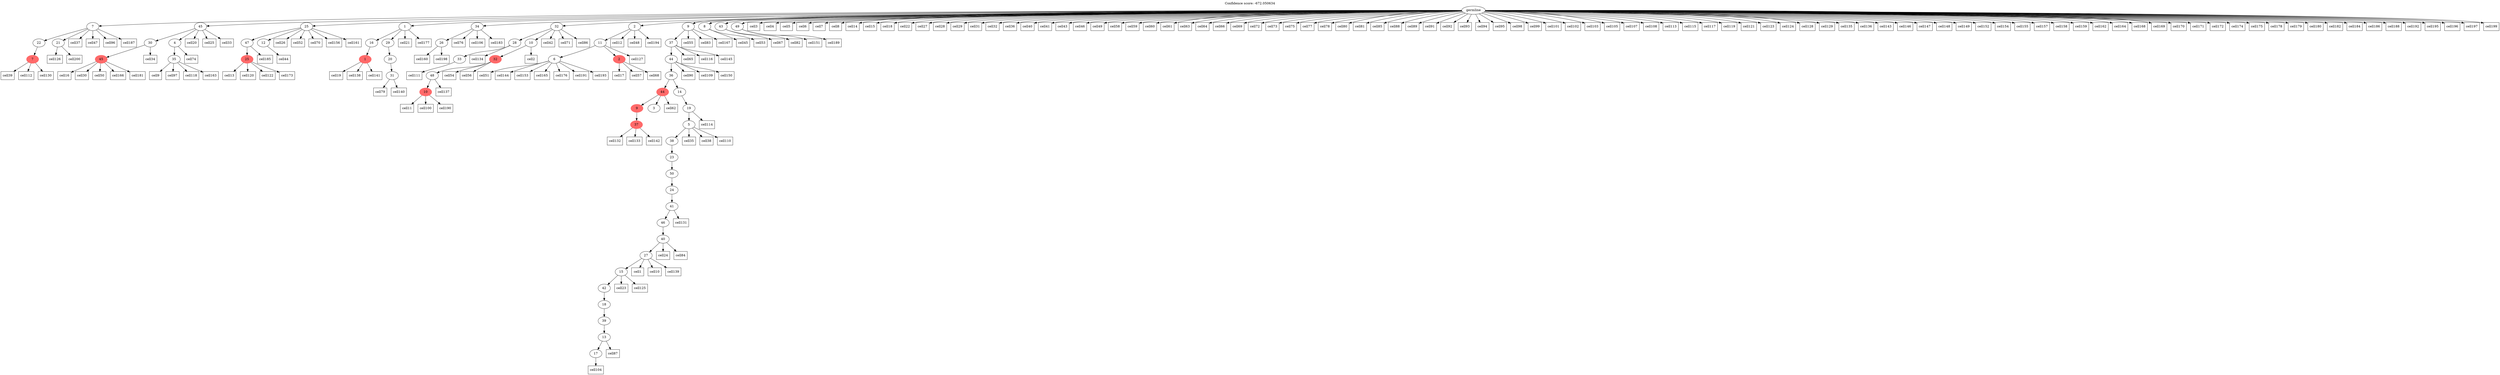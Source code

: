digraph g {
	"56" -> "57";
	"57" [color=indianred1, style=filled, label="7"];
	"55" -> "56";
	"56" [label="22"];
	"55" -> "58";
	"58" [label="21"];
	"52" -> "53";
	"53" [color=indianred1, style=filled, label="45"];
	"50" -> "51";
	"51" [label="35"];
	"49" -> "50";
	"50" [label="4"];
	"49" -> "52";
	"52" [label="30"];
	"47" -> "48";
	"48" [color=indianred1, style=filled, label="25"];
	"45" -> "46";
	"46" [label="12"];
	"45" -> "47";
	"47" [label="47"];
	"43" -> "44";
	"44" [color=indianred1, style=filled, label="1"];
	"41" -> "42";
	"42" [label="31"];
	"40" -> "41";
	"41" [label="20"];
	"39" -> "40";
	"40" [label="29"];
	"39" -> "43";
	"43" [label="16"];
	"37" -> "38";
	"38" [label="26"];
	"35" -> "36";
	"36" [label="33"];
	"33" -> "34";
	"34" [color=indianred1, style=filled, label="10"];
	"32" -> "33";
	"33" [label="48"];
	"31" -> "32";
	"32" [color=indianred1, style=filled, label="32"];
	"30" -> "31";
	"31" [label="10"];
	"30" -> "35";
	"35" [label="28"];
	"27" -> "28";
	"28" [label="6"];
	"27" -> "29";
	"29" [color=indianred1, style=filled, label="2"];
	"26" -> "27";
	"27" [label="11"];
	"23" -> "24";
	"24" [color=indianred1, style=filled, label="37"];
	"22" -> "23";
	"23" [color=indianred1, style=filled, label="9"];
	"22" -> "25";
	"25" [label="3"];
	"20" -> "21";
	"21" [label="17"];
	"19" -> "20";
	"20" [label="13"];
	"18" -> "19";
	"19" [label="39"];
	"17" -> "18";
	"18" [label="18"];
	"16" -> "17";
	"17" [label="42"];
	"15" -> "16";
	"16" [label="15"];
	"14" -> "15";
	"15" [label="27"];
	"13" -> "14";
	"14" [label="40"];
	"12" -> "13";
	"13" [label="46"];
	"11" -> "12";
	"12" [label="41"];
	"10" -> "11";
	"11" [label="24"];
	"9" -> "10";
	"10" [label="50"];
	"8" -> "9";
	"9" [label="23"];
	"7" -> "8";
	"8" [label="38"];
	"6" -> "7";
	"7" [label="5"];
	"5" -> "6";
	"6" [label="19"];
	"4" -> "5";
	"5" [label="14"];
	"4" -> "22";
	"22" [color=indianred1, style=filled, label="44"];
	"3" -> "4";
	"4" [label="36"];
	"2" -> "3";
	"3" [label="44"];
	"1" -> "2";
	"2" [label="37"];
	"0" -> "1";
	"1" [label="9"];
	"0" -> "26";
	"26" [label="2"];
	"0" -> "30";
	"30" [label="32"];
	"0" -> "37";
	"37" [label="34"];
	"0" -> "39";
	"39" [label="1"];
	"0" -> "45";
	"45" [label="25"];
	"0" -> "49";
	"49" [label="45"];
	"0" -> "54";
	"54" [label="8"];
	"0" -> "55";
	"55" [label="7"];
	"0" -> "59";
	"59" [label="43"];
	"0" -> "60";
	"60" [label="49"];
	"0" [label="germline"];
	"15" -> "cell1";
	"cell1" [shape=box];
	"31" -> "cell2";
	"cell2" [shape=box];
	"0" -> "cell3";
	"cell3" [shape=box];
	"0" -> "cell4";
	"cell4" [shape=box];
	"0" -> "cell5";
	"cell5" [shape=box];
	"0" -> "cell6";
	"cell6" [shape=box];
	"0" -> "cell7";
	"cell7" [shape=box];
	"0" -> "cell8";
	"cell8" [shape=box];
	"51" -> "cell9";
	"cell9" [shape=box];
	"15" -> "cell10";
	"cell10" [shape=box];
	"34" -> "cell11";
	"cell11" [shape=box];
	"26" -> "cell12";
	"cell12" [shape=box];
	"48" -> "cell13";
	"cell13" [shape=box];
	"0" -> "cell14";
	"cell14" [shape=box];
	"0" -> "cell15";
	"cell15" [shape=box];
	"53" -> "cell16";
	"cell16" [shape=box];
	"29" -> "cell17";
	"cell17" [shape=box];
	"0" -> "cell18";
	"cell18" [shape=box];
	"44" -> "cell19";
	"cell19" [shape=box];
	"49" -> "cell20";
	"cell20" [shape=box];
	"39" -> "cell21";
	"cell21" [shape=box];
	"0" -> "cell22";
	"cell22" [shape=box];
	"16" -> "cell23";
	"cell23" [shape=box];
	"14" -> "cell24";
	"cell24" [shape=box];
	"49" -> "cell25";
	"cell25" [shape=box];
	"45" -> "cell26";
	"cell26" [shape=box];
	"0" -> "cell27";
	"cell27" [shape=box];
	"0" -> "cell28";
	"cell28" [shape=box];
	"0" -> "cell29";
	"cell29" [shape=box];
	"53" -> "cell30";
	"cell30" [shape=box];
	"0" -> "cell31";
	"cell31" [shape=box];
	"0" -> "cell32";
	"cell32" [shape=box];
	"49" -> "cell33";
	"cell33" [shape=box];
	"52" -> "cell34";
	"cell34" [shape=box];
	"7" -> "cell35";
	"cell35" [shape=box];
	"0" -> "cell36";
	"cell36" [shape=box];
	"55" -> "cell37";
	"cell37" [shape=box];
	"7" -> "cell38";
	"cell38" [shape=box];
	"57" -> "cell39";
	"cell39" [shape=box];
	"0" -> "cell40";
	"cell40" [shape=box];
	"0" -> "cell41";
	"cell41" [shape=box];
	"30" -> "cell42";
	"cell42" [shape=box];
	"0" -> "cell43";
	"cell43" [shape=box];
	"46" -> "cell44";
	"cell44" [shape=box];
	"54" -> "cell45";
	"cell45" [shape=box];
	"0" -> "cell46";
	"cell46" [shape=box];
	"55" -> "cell47";
	"cell47" [shape=box];
	"26" -> "cell48";
	"cell48" [shape=box];
	"0" -> "cell49";
	"cell49" [shape=box];
	"53" -> "cell50";
	"cell50" [shape=box];
	"28" -> "cell51";
	"cell51" [shape=box];
	"45" -> "cell52";
	"cell52" [shape=box];
	"54" -> "cell53";
	"cell53" [shape=box];
	"32" -> "cell54";
	"cell54" [shape=box];
	"1" -> "cell55";
	"cell55" [shape=box];
	"32" -> "cell56";
	"cell56" [shape=box];
	"29" -> "cell57";
	"cell57" [shape=box];
	"0" -> "cell58";
	"cell58" [shape=box];
	"0" -> "cell59";
	"cell59" [shape=box];
	"0" -> "cell60";
	"cell60" [shape=box];
	"0" -> "cell61";
	"cell61" [shape=box];
	"22" -> "cell62";
	"cell62" [shape=box];
	"0" -> "cell63";
	"cell63" [shape=box];
	"0" -> "cell64";
	"cell64" [shape=box];
	"2" -> "cell65";
	"cell65" [shape=box];
	"0" -> "cell66";
	"cell66" [shape=box];
	"59" -> "cell67";
	"cell67" [shape=box];
	"29" -> "cell68";
	"cell68" [shape=box];
	"0" -> "cell69";
	"cell69" [shape=box];
	"45" -> "cell70";
	"cell70" [shape=box];
	"30" -> "cell71";
	"cell71" [shape=box];
	"0" -> "cell72";
	"cell72" [shape=box];
	"0" -> "cell73";
	"cell73" [shape=box];
	"50" -> "cell74";
	"cell74" [shape=box];
	"0" -> "cell75";
	"cell75" [shape=box];
	"37" -> "cell76";
	"cell76" [shape=box];
	"0" -> "cell77";
	"cell77" [shape=box];
	"0" -> "cell78";
	"cell78" [shape=box];
	"42" -> "cell79";
	"cell79" [shape=box];
	"0" -> "cell80";
	"cell80" [shape=box];
	"0" -> "cell81";
	"cell81" [shape=box];
	"59" -> "cell82";
	"cell82" [shape=box];
	"1" -> "cell83";
	"cell83" [shape=box];
	"14" -> "cell84";
	"cell84" [shape=box];
	"0" -> "cell85";
	"cell85" [shape=box];
	"30" -> "cell86";
	"cell86" [shape=box];
	"20" -> "cell87";
	"cell87" [shape=box];
	"0" -> "cell88";
	"cell88" [shape=box];
	"0" -> "cell89";
	"cell89" [shape=box];
	"3" -> "cell90";
	"cell90" [shape=box];
	"0" -> "cell91";
	"cell91" [shape=box];
	"0" -> "cell92";
	"cell92" [shape=box];
	"0" -> "cell93";
	"cell93" [shape=box];
	"0" -> "cell94";
	"cell94" [shape=box];
	"0" -> "cell95";
	"cell95" [shape=box];
	"55" -> "cell96";
	"cell96" [shape=box];
	"51" -> "cell97";
	"cell97" [shape=box];
	"0" -> "cell98";
	"cell98" [shape=box];
	"0" -> "cell99";
	"cell99" [shape=box];
	"34" -> "cell100";
	"cell100" [shape=box];
	"0" -> "cell101";
	"cell101" [shape=box];
	"0" -> "cell102";
	"cell102" [shape=box];
	"0" -> "cell103";
	"cell103" [shape=box];
	"21" -> "cell104";
	"cell104" [shape=box];
	"0" -> "cell105";
	"cell105" [shape=box];
	"37" -> "cell106";
	"cell106" [shape=box];
	"0" -> "cell107";
	"cell107" [shape=box];
	"0" -> "cell108";
	"cell108" [shape=box];
	"3" -> "cell109";
	"cell109" [shape=box];
	"7" -> "cell110";
	"cell110" [shape=box];
	"36" -> "cell111";
	"cell111" [shape=box];
	"57" -> "cell112";
	"cell112" [shape=box];
	"0" -> "cell113";
	"cell113" [shape=box];
	"6" -> "cell114";
	"cell114" [shape=box];
	"0" -> "cell115";
	"cell115" [shape=box];
	"2" -> "cell116";
	"cell116" [shape=box];
	"0" -> "cell117";
	"cell117" [shape=box];
	"51" -> "cell118";
	"cell118" [shape=box];
	"0" -> "cell119";
	"cell119" [shape=box];
	"48" -> "cell120";
	"cell120" [shape=box];
	"0" -> "cell121";
	"cell121" [shape=box];
	"48" -> "cell122";
	"cell122" [shape=box];
	"0" -> "cell123";
	"cell123" [shape=box];
	"0" -> "cell124";
	"cell124" [shape=box];
	"16" -> "cell125";
	"cell125" [shape=box];
	"58" -> "cell126";
	"cell126" [shape=box];
	"27" -> "cell127";
	"cell127" [shape=box];
	"0" -> "cell128";
	"cell128" [shape=box];
	"0" -> "cell129";
	"cell129" [shape=box];
	"57" -> "cell130";
	"cell130" [shape=box];
	"12" -> "cell131";
	"cell131" [shape=box];
	"24" -> "cell132";
	"cell132" [shape=box];
	"24" -> "cell133";
	"cell133" [shape=box];
	"35" -> "cell134";
	"cell134" [shape=box];
	"0" -> "cell135";
	"cell135" [shape=box];
	"0" -> "cell136";
	"cell136" [shape=box];
	"33" -> "cell137";
	"cell137" [shape=box];
	"44" -> "cell138";
	"cell138" [shape=box];
	"15" -> "cell139";
	"cell139" [shape=box];
	"42" -> "cell140";
	"cell140" [shape=box];
	"44" -> "cell141";
	"cell141" [shape=box];
	"24" -> "cell142";
	"cell142" [shape=box];
	"0" -> "cell143";
	"cell143" [shape=box];
	"28" -> "cell144";
	"cell144" [shape=box];
	"2" -> "cell145";
	"cell145" [shape=box];
	"0" -> "cell146";
	"cell146" [shape=box];
	"0" -> "cell147";
	"cell147" [shape=box];
	"0" -> "cell148";
	"cell148" [shape=box];
	"0" -> "cell149";
	"cell149" [shape=box];
	"3" -> "cell150";
	"cell150" [shape=box];
	"60" -> "cell151";
	"cell151" [shape=box];
	"0" -> "cell152";
	"cell152" [shape=box];
	"28" -> "cell153";
	"cell153" [shape=box];
	"0" -> "cell154";
	"cell154" [shape=box];
	"0" -> "cell155";
	"cell155" [shape=box];
	"45" -> "cell156";
	"cell156" [shape=box];
	"0" -> "cell157";
	"cell157" [shape=box];
	"0" -> "cell158";
	"cell158" [shape=box];
	"0" -> "cell159";
	"cell159" [shape=box];
	"38" -> "cell160";
	"cell160" [shape=box];
	"45" -> "cell161";
	"cell161" [shape=box];
	"0" -> "cell162";
	"cell162" [shape=box];
	"51" -> "cell163";
	"cell163" [shape=box];
	"0" -> "cell164";
	"cell164" [shape=box];
	"28" -> "cell165";
	"cell165" [shape=box];
	"53" -> "cell166";
	"cell166" [shape=box];
	"1" -> "cell167";
	"cell167" [shape=box];
	"0" -> "cell168";
	"cell168" [shape=box];
	"0" -> "cell169";
	"cell169" [shape=box];
	"0" -> "cell170";
	"cell170" [shape=box];
	"0" -> "cell171";
	"cell171" [shape=box];
	"0" -> "cell172";
	"cell172" [shape=box];
	"48" -> "cell173";
	"cell173" [shape=box];
	"0" -> "cell174";
	"cell174" [shape=box];
	"0" -> "cell175";
	"cell175" [shape=box];
	"28" -> "cell176";
	"cell176" [shape=box];
	"39" -> "cell177";
	"cell177" [shape=box];
	"0" -> "cell178";
	"cell178" [shape=box];
	"0" -> "cell179";
	"cell179" [shape=box];
	"0" -> "cell180";
	"cell180" [shape=box];
	"53" -> "cell181";
	"cell181" [shape=box];
	"0" -> "cell182";
	"cell182" [shape=box];
	"37" -> "cell183";
	"cell183" [shape=box];
	"0" -> "cell184";
	"cell184" [shape=box];
	"47" -> "cell185";
	"cell185" [shape=box];
	"0" -> "cell186";
	"cell186" [shape=box];
	"55" -> "cell187";
	"cell187" [shape=box];
	"0" -> "cell188";
	"cell188" [shape=box];
	"60" -> "cell189";
	"cell189" [shape=box];
	"34" -> "cell190";
	"cell190" [shape=box];
	"28" -> "cell191";
	"cell191" [shape=box];
	"0" -> "cell192";
	"cell192" [shape=box];
	"28" -> "cell193";
	"cell193" [shape=box];
	"26" -> "cell194";
	"cell194" [shape=box];
	"0" -> "cell195";
	"cell195" [shape=box];
	"0" -> "cell196";
	"cell196" [shape=box];
	"0" -> "cell197";
	"cell197" [shape=box];
	"38" -> "cell198";
	"cell198" [shape=box];
	"0" -> "cell199";
	"cell199" [shape=box];
	"58" -> "cell200";
	"cell200" [shape=box];
	labelloc="t";
	label="Confidence score: -672.050634";
}
